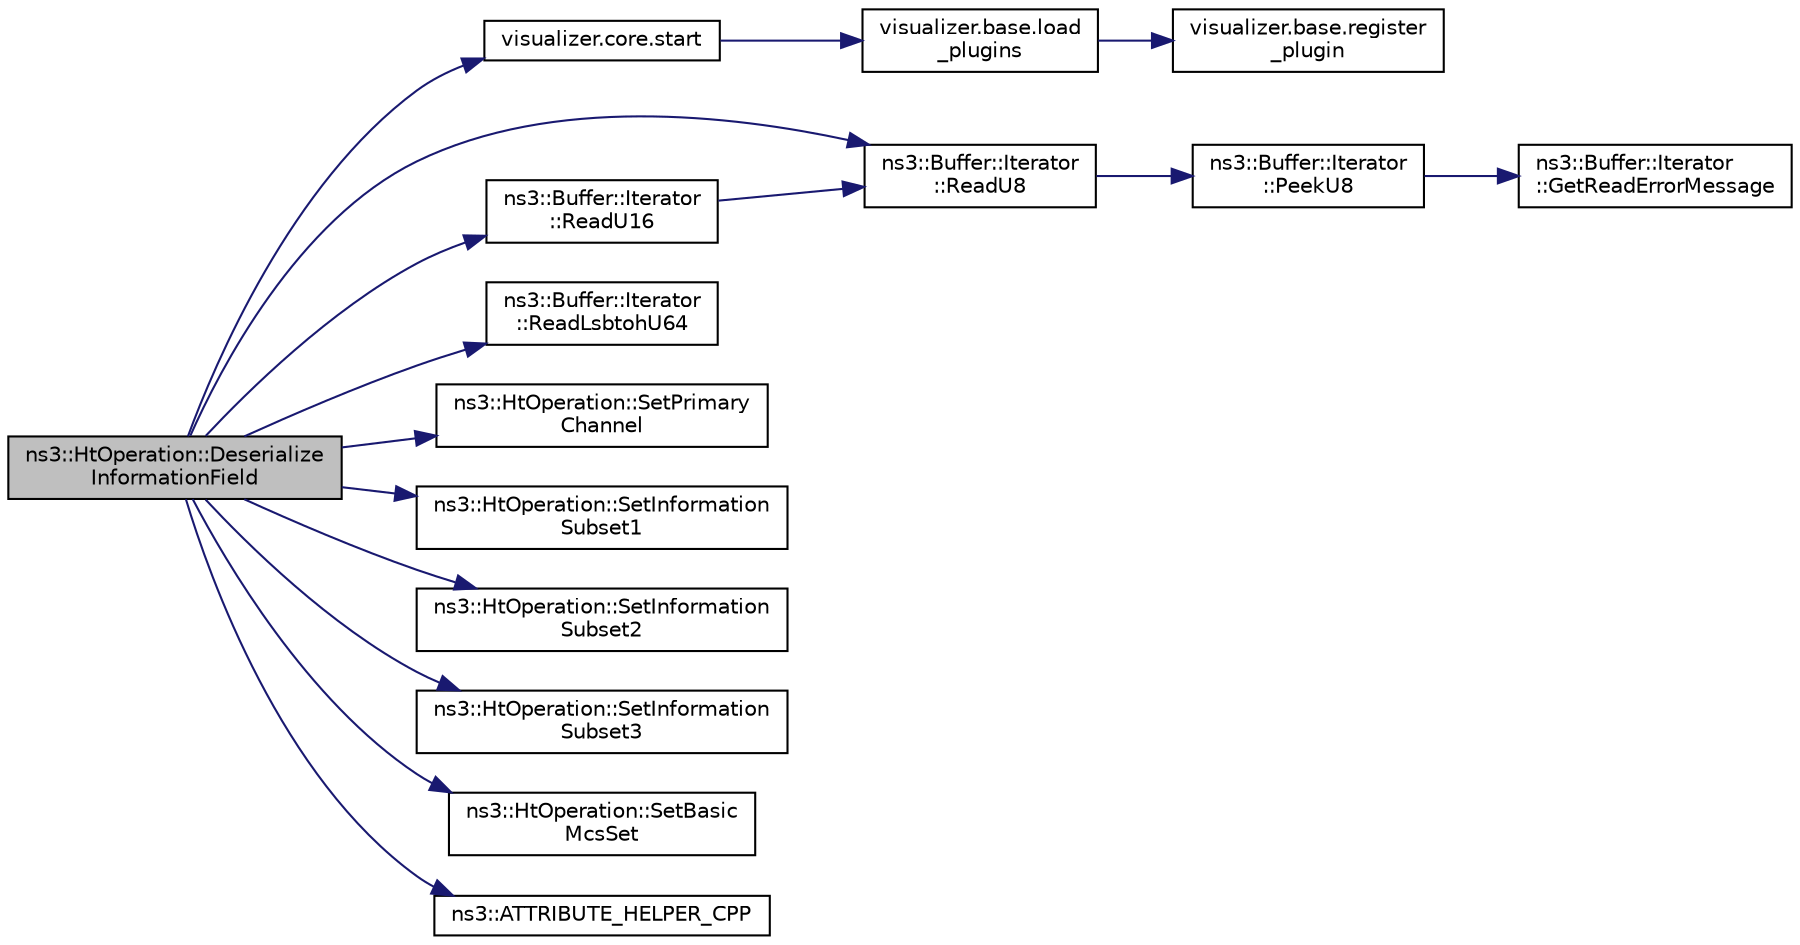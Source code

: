 digraph "ns3::HtOperation::DeserializeInformationField"
{
  edge [fontname="Helvetica",fontsize="10",labelfontname="Helvetica",labelfontsize="10"];
  node [fontname="Helvetica",fontsize="10",shape=record];
  rankdir="LR";
  Node1 [label="ns3::HtOperation::Deserialize\lInformationField",height=0.2,width=0.4,color="black", fillcolor="grey75", style="filled", fontcolor="black"];
  Node1 -> Node2 [color="midnightblue",fontsize="10",style="solid"];
  Node2 [label="visualizer.core.start",height=0.2,width=0.4,color="black", fillcolor="white", style="filled",URL="$df/d6c/namespacevisualizer_1_1core.html#a2a35e5d8a34af358b508dac8635754e0"];
  Node2 -> Node3 [color="midnightblue",fontsize="10",style="solid"];
  Node3 [label="visualizer.base.load\l_plugins",height=0.2,width=0.4,color="black", fillcolor="white", style="filled",URL="$d4/d39/namespacevisualizer_1_1base.html#ad171497a5ff1afe0a73bedaebf35448f"];
  Node3 -> Node4 [color="midnightblue",fontsize="10",style="solid"];
  Node4 [label="visualizer.base.register\l_plugin",height=0.2,width=0.4,color="black", fillcolor="white", style="filled",URL="$d4/d39/namespacevisualizer_1_1base.html#a6b0ffcff1e17ec4027496f50177e5b9e"];
  Node1 -> Node5 [color="midnightblue",fontsize="10",style="solid"];
  Node5 [label="ns3::Buffer::Iterator\l::ReadU8",height=0.2,width=0.4,color="black", fillcolor="white", style="filled",URL="$d0/daf/classns3_1_1Buffer_1_1Iterator.html#a7d7d5299e27ecf41aef37e315984ad5a"];
  Node5 -> Node6 [color="midnightblue",fontsize="10",style="solid"];
  Node6 [label="ns3::Buffer::Iterator\l::PeekU8",height=0.2,width=0.4,color="black", fillcolor="white", style="filled",URL="$d0/daf/classns3_1_1Buffer_1_1Iterator.html#aeba1e13bebc9775be31e37baf9e75a73"];
  Node6 -> Node7 [color="midnightblue",fontsize="10",style="solid"];
  Node7 [label="ns3::Buffer::Iterator\l::GetReadErrorMessage",height=0.2,width=0.4,color="black", fillcolor="white", style="filled",URL="$d0/daf/classns3_1_1Buffer_1_1Iterator.html#af1bb2180c525be17ffc4cf46ee5f9291",tooltip="Returns an appropriate message indicating a read error. "];
  Node1 -> Node8 [color="midnightblue",fontsize="10",style="solid"];
  Node8 [label="ns3::Buffer::Iterator\l::ReadU16",height=0.2,width=0.4,color="black", fillcolor="white", style="filled",URL="$d0/daf/classns3_1_1Buffer_1_1Iterator.html#a73b0df87d8f3ca52c6c87898d420da13"];
  Node8 -> Node5 [color="midnightblue",fontsize="10",style="solid"];
  Node1 -> Node9 [color="midnightblue",fontsize="10",style="solid"];
  Node9 [label="ns3::Buffer::Iterator\l::ReadLsbtohU64",height=0.2,width=0.4,color="black", fillcolor="white", style="filled",URL="$d0/daf/classns3_1_1Buffer_1_1Iterator.html#ab0da551e888b6ab0b285d28db0367d74"];
  Node1 -> Node10 [color="midnightblue",fontsize="10",style="solid"];
  Node10 [label="ns3::HtOperation::SetPrimary\lChannel",height=0.2,width=0.4,color="black", fillcolor="white", style="filled",URL="$db/dc6/classns3_1_1HtOperation.html#adcd8396b0ba4f3d4785b7d216f9ed6a8"];
  Node1 -> Node11 [color="midnightblue",fontsize="10",style="solid"];
  Node11 [label="ns3::HtOperation::SetInformation\lSubset1",height=0.2,width=0.4,color="black", fillcolor="white", style="filled",URL="$db/dc6/classns3_1_1HtOperation.html#acd15dd8bef697131b9b20a2c2d8ed3de"];
  Node1 -> Node12 [color="midnightblue",fontsize="10",style="solid"];
  Node12 [label="ns3::HtOperation::SetInformation\lSubset2",height=0.2,width=0.4,color="black", fillcolor="white", style="filled",URL="$db/dc6/classns3_1_1HtOperation.html#a3a42a000cc9f1a523866f5acc51c6c61"];
  Node1 -> Node13 [color="midnightblue",fontsize="10",style="solid"];
  Node13 [label="ns3::HtOperation::SetInformation\lSubset3",height=0.2,width=0.4,color="black", fillcolor="white", style="filled",URL="$db/dc6/classns3_1_1HtOperation.html#a56b27bf883204f5e1a805ea5f5e46a0b"];
  Node1 -> Node14 [color="midnightblue",fontsize="10",style="solid"];
  Node14 [label="ns3::HtOperation::SetBasic\lMcsSet",height=0.2,width=0.4,color="black", fillcolor="white", style="filled",URL="$db/dc6/classns3_1_1HtOperation.html#a27b2f345add6f6243a4e34fdad088bc5"];
  Node1 -> Node15 [color="midnightblue",fontsize="10",style="solid"];
  Node15 [label="ns3::ATTRIBUTE_HELPER_CPP",height=0.2,width=0.4,color="black", fillcolor="white", style="filled",URL="$d7/d2e/namespacens3.html#a52f9a730cf815268f2a2ee1a33788e11"];
}
